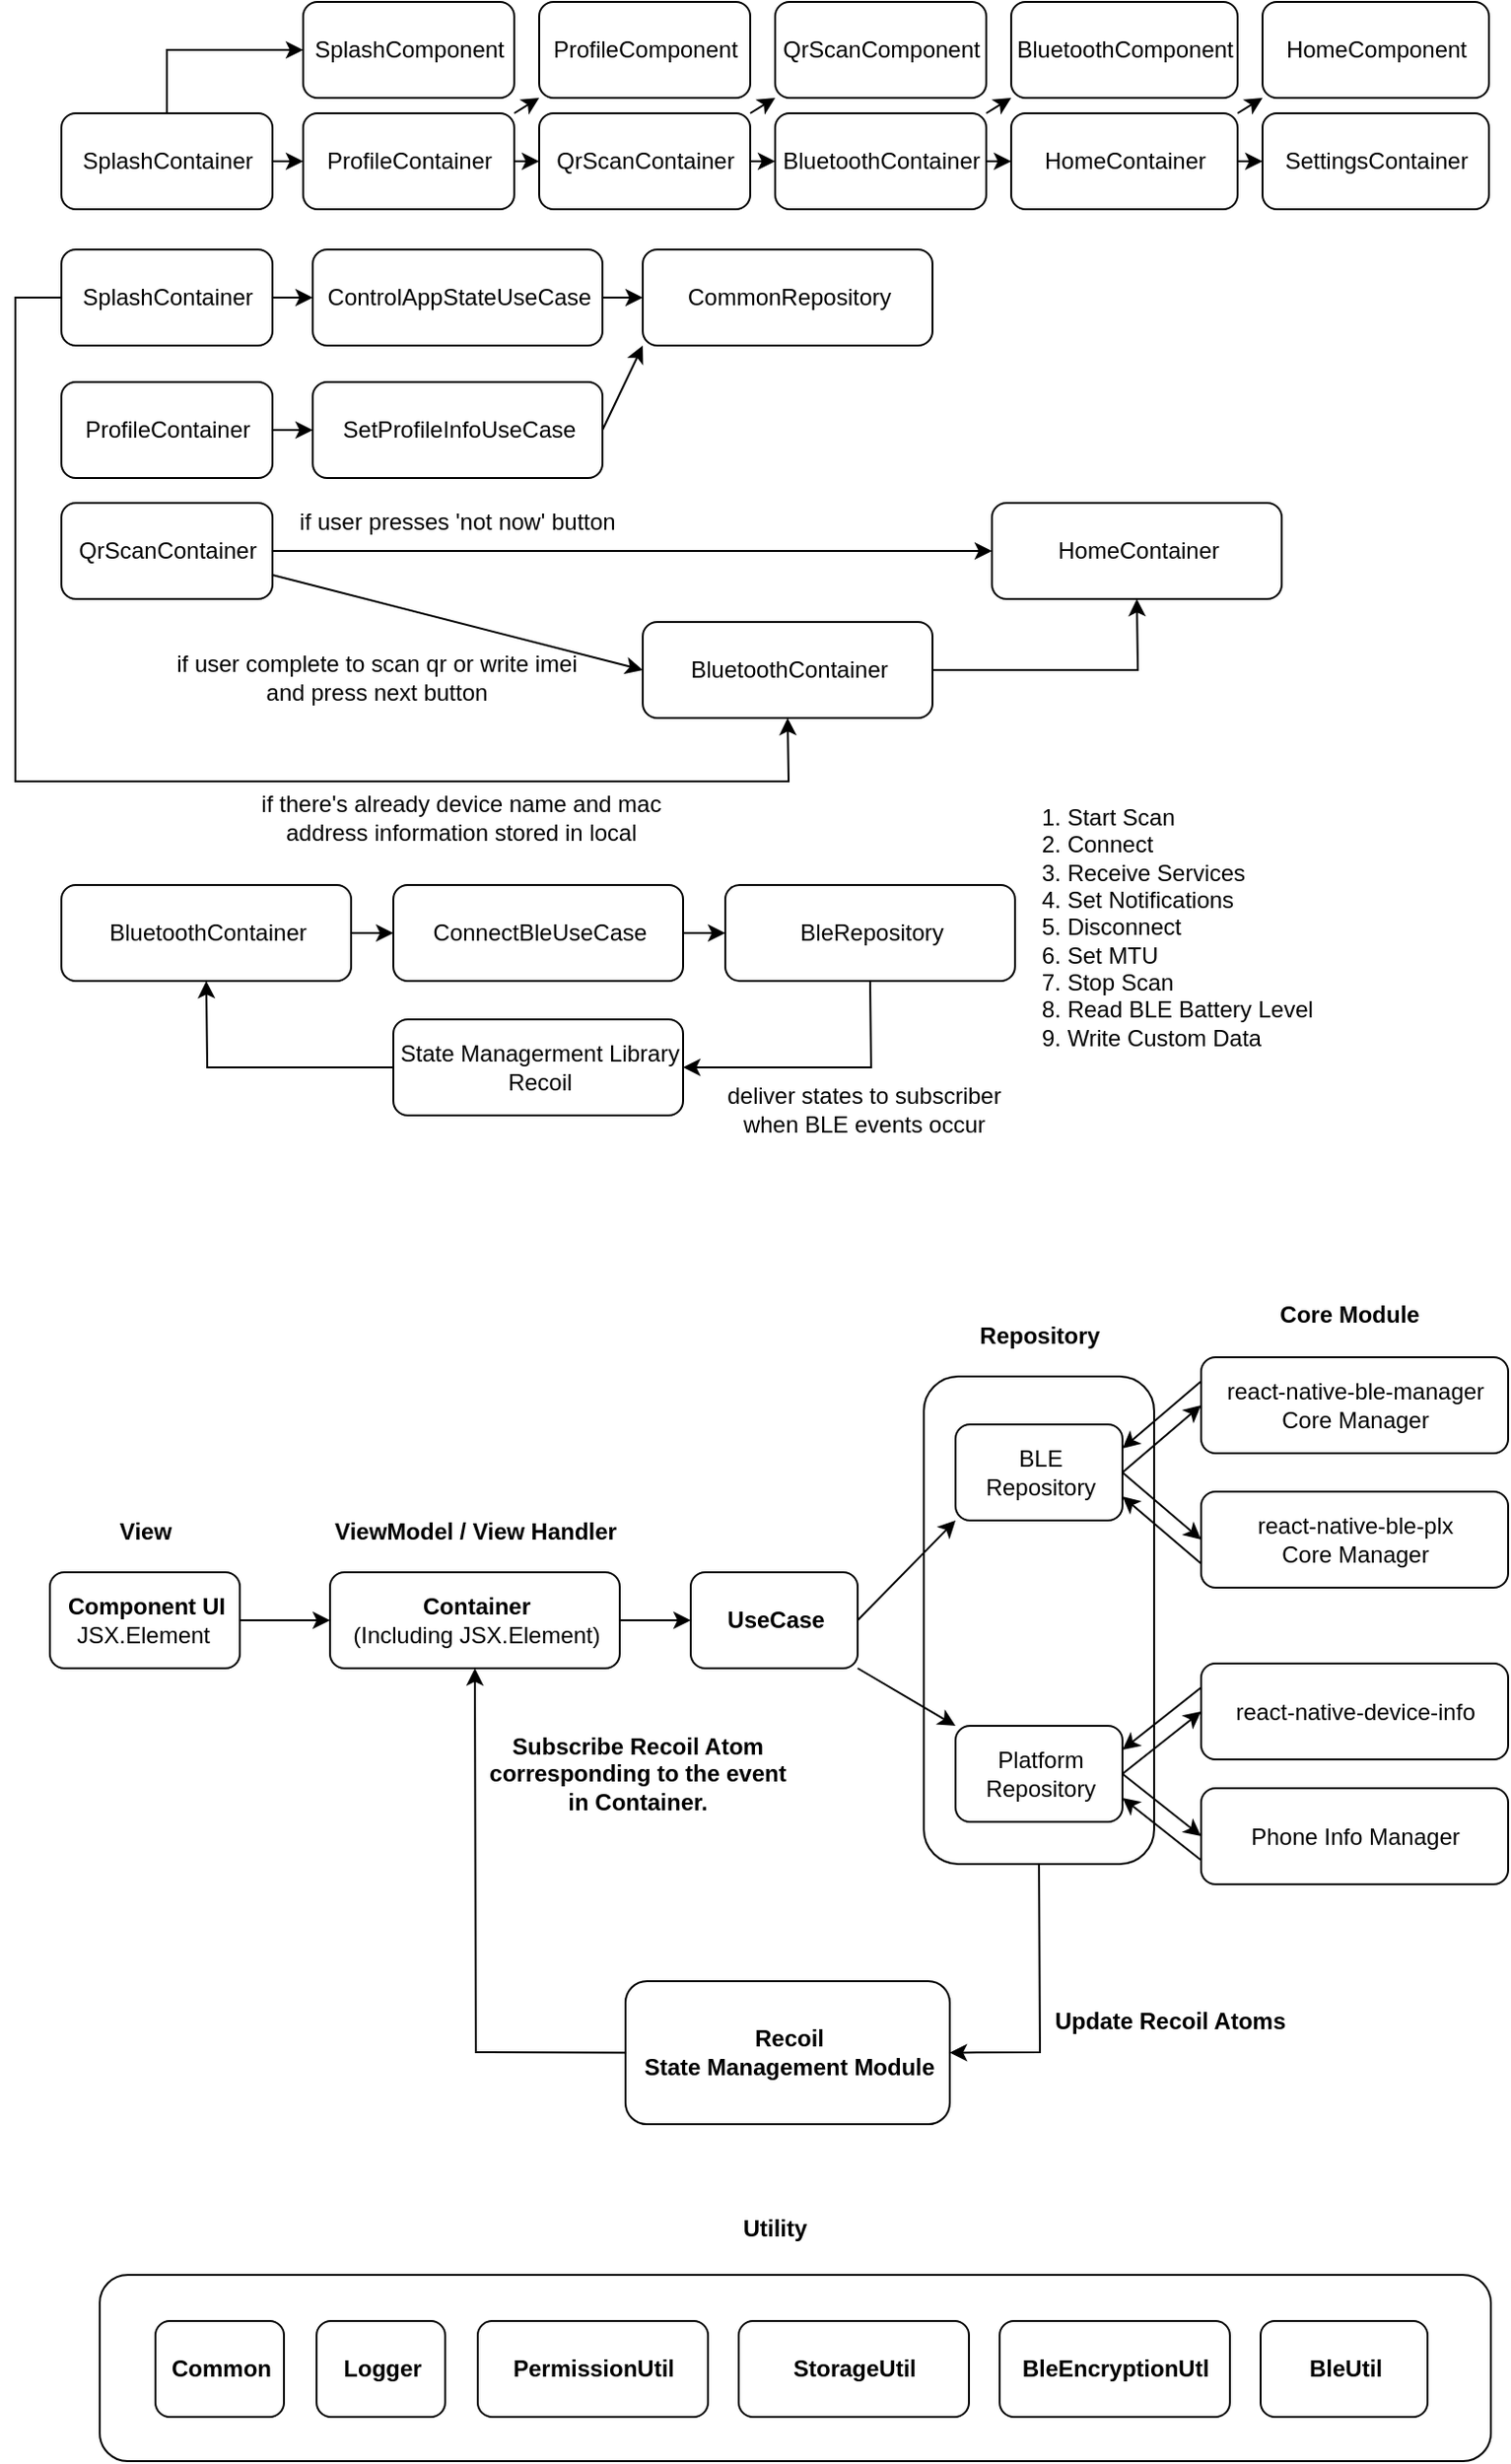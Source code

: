 <mxfile version="20.5.1" type="github">
  <diagram id="xHN224fqSu4WMB9eSKDm" name="Page-1">
    <mxGraphModel dx="1038" dy="547" grid="0" gridSize="10" guides="1" tooltips="1" connect="1" arrows="1" fold="1" page="1" pageScale="1" pageWidth="850" pageHeight="1100" math="0" shadow="0">
      <root>
        <mxCell id="0" />
        <mxCell id="1" parent="0" />
        <mxCell id="D5iL7Pey_7yUQLrEF-HH-39" value="" style="rounded=1;whiteSpace=wrap;html=1;" vertex="1" parent="1">
          <mxGeometry x="73" y="1436" width="725" height="97" as="geometry" />
        </mxCell>
        <mxCell id="D5iL7Pey_7yUQLrEF-HH-23" value="" style="rounded=1;whiteSpace=wrap;html=1;" vertex="1" parent="1">
          <mxGeometry x="502.5" y="968" width="120" height="254" as="geometry" />
        </mxCell>
        <mxCell id="KzZJqGqhWcECbExBE_ah-1" value="SplashContainer" style="html=1;rounded=1;" parent="1" vertex="1">
          <mxGeometry x="53" y="310" width="110" height="50" as="geometry" />
        </mxCell>
        <mxCell id="KzZJqGqhWcECbExBE_ah-2" value="SplashComponent" style="html=1;rounded=1;" parent="1" vertex="1">
          <mxGeometry x="179" y="252" width="110" height="50" as="geometry" />
        </mxCell>
        <mxCell id="KzZJqGqhWcECbExBE_ah-3" value="ProfileContainer" style="html=1;rounded=1;" parent="1" vertex="1">
          <mxGeometry x="179" y="310" width="110" height="50" as="geometry" />
        </mxCell>
        <mxCell id="KzZJqGqhWcECbExBE_ah-4" value="ProfileComponent" style="html=1;rounded=1;" parent="1" vertex="1">
          <mxGeometry x="302" y="252" width="110" height="50" as="geometry" />
        </mxCell>
        <mxCell id="KzZJqGqhWcECbExBE_ah-5" value="QrScanContainer" style="html=1;rounded=1;" parent="1" vertex="1">
          <mxGeometry x="302" y="310" width="110" height="50" as="geometry" />
        </mxCell>
        <mxCell id="KzZJqGqhWcECbExBE_ah-6" value="QrScanComponent" style="html=1;rounded=1;" parent="1" vertex="1">
          <mxGeometry x="425" y="252" width="110" height="50" as="geometry" />
        </mxCell>
        <mxCell id="KzZJqGqhWcECbExBE_ah-7" value="BluetoothContainer" style="html=1;rounded=1;" parent="1" vertex="1">
          <mxGeometry x="425" y="310" width="110" height="50" as="geometry" />
        </mxCell>
        <mxCell id="KzZJqGqhWcECbExBE_ah-8" value="BluetoothComponent" style="html=1;rounded=1;" parent="1" vertex="1">
          <mxGeometry x="548" y="252" width="118" height="50" as="geometry" />
        </mxCell>
        <mxCell id="KzZJqGqhWcECbExBE_ah-9" value="HomeContainer" style="html=1;rounded=1;" parent="1" vertex="1">
          <mxGeometry x="548" y="310" width="118" height="50" as="geometry" />
        </mxCell>
        <mxCell id="KzZJqGqhWcECbExBE_ah-10" value="HomeComponent" style="html=1;rounded=1;" parent="1" vertex="1">
          <mxGeometry x="679" y="252" width="118" height="50" as="geometry" />
        </mxCell>
        <mxCell id="KzZJqGqhWcECbExBE_ah-11" value="SettingsContainer" style="html=1;rounded=1;" parent="1" vertex="1">
          <mxGeometry x="679" y="310" width="118" height="50" as="geometry" />
        </mxCell>
        <mxCell id="KzZJqGqhWcECbExBE_ah-12" value="" style="endArrow=classic;html=1;rounded=0;exitX=1;exitY=0.5;exitDx=0;exitDy=0;entryX=0;entryY=0.5;entryDx=0;entryDy=0;" parent="1" source="KzZJqGqhWcECbExBE_ah-1" target="KzZJqGqhWcECbExBE_ah-3" edge="1">
          <mxGeometry width="50" height="50" relative="1" as="geometry">
            <mxPoint x="398" y="529" as="sourcePoint" />
            <mxPoint x="448" y="479" as="targetPoint" />
          </mxGeometry>
        </mxCell>
        <mxCell id="KzZJqGqhWcECbExBE_ah-13" value="" style="endArrow=classic;html=1;rounded=0;exitX=1;exitY=0.5;exitDx=0;exitDy=0;entryX=0;entryY=0.5;entryDx=0;entryDy=0;" parent="1" source="KzZJqGqhWcECbExBE_ah-3" target="KzZJqGqhWcECbExBE_ah-5" edge="1">
          <mxGeometry width="50" height="50" relative="1" as="geometry">
            <mxPoint x="398" y="529" as="sourcePoint" />
            <mxPoint x="448" y="479" as="targetPoint" />
          </mxGeometry>
        </mxCell>
        <mxCell id="KzZJqGqhWcECbExBE_ah-14" value="" style="endArrow=classic;html=1;rounded=0;exitX=0.5;exitY=0;exitDx=0;exitDy=0;entryX=0;entryY=0.5;entryDx=0;entryDy=0;" parent="1" source="KzZJqGqhWcECbExBE_ah-1" target="KzZJqGqhWcECbExBE_ah-2" edge="1">
          <mxGeometry width="50" height="50" relative="1" as="geometry">
            <mxPoint x="398" y="529" as="sourcePoint" />
            <mxPoint x="448" y="479" as="targetPoint" />
            <Array as="points">
              <mxPoint x="108" y="277" />
            </Array>
          </mxGeometry>
        </mxCell>
        <mxCell id="KzZJqGqhWcECbExBE_ah-15" value="" style="endArrow=classic;html=1;rounded=0;exitX=1;exitY=0;exitDx=0;exitDy=0;entryX=0;entryY=1;entryDx=0;entryDy=0;" parent="1" source="KzZJqGqhWcECbExBE_ah-3" target="KzZJqGqhWcECbExBE_ah-4" edge="1">
          <mxGeometry width="50" height="50" relative="1" as="geometry">
            <mxPoint x="398" y="529" as="sourcePoint" />
            <mxPoint x="448" y="479" as="targetPoint" />
          </mxGeometry>
        </mxCell>
        <mxCell id="KzZJqGqhWcECbExBE_ah-16" value="" style="endArrow=classic;html=1;rounded=0;exitX=1;exitY=0.5;exitDx=0;exitDy=0;entryX=0;entryY=0.5;entryDx=0;entryDy=0;" parent="1" source="KzZJqGqhWcECbExBE_ah-5" target="KzZJqGqhWcECbExBE_ah-7" edge="1">
          <mxGeometry width="50" height="50" relative="1" as="geometry">
            <mxPoint x="398" y="529" as="sourcePoint" />
            <mxPoint x="448" y="479" as="targetPoint" />
          </mxGeometry>
        </mxCell>
        <mxCell id="KzZJqGqhWcECbExBE_ah-17" value="" style="endArrow=classic;html=1;rounded=0;exitX=1;exitY=0;exitDx=0;exitDy=0;entryX=0;entryY=1;entryDx=0;entryDy=0;" parent="1" source="KzZJqGqhWcECbExBE_ah-5" target="KzZJqGqhWcECbExBE_ah-6" edge="1">
          <mxGeometry width="50" height="50" relative="1" as="geometry">
            <mxPoint x="398" y="529" as="sourcePoint" />
            <mxPoint x="448" y="479" as="targetPoint" />
          </mxGeometry>
        </mxCell>
        <mxCell id="KzZJqGqhWcECbExBE_ah-18" value="" style="endArrow=classic;html=1;rounded=0;exitX=1;exitY=0.5;exitDx=0;exitDy=0;entryX=0;entryY=0.5;entryDx=0;entryDy=0;" parent="1" source="KzZJqGqhWcECbExBE_ah-7" target="KzZJqGqhWcECbExBE_ah-9" edge="1">
          <mxGeometry width="50" height="50" relative="1" as="geometry">
            <mxPoint x="398" y="529" as="sourcePoint" />
            <mxPoint x="448" y="479" as="targetPoint" />
          </mxGeometry>
        </mxCell>
        <mxCell id="KzZJqGqhWcECbExBE_ah-19" value="" style="endArrow=classic;html=1;rounded=0;entryX=0;entryY=1;entryDx=0;entryDy=0;exitX=1;exitY=0;exitDx=0;exitDy=0;" parent="1" source="KzZJqGqhWcECbExBE_ah-7" target="KzZJqGqhWcECbExBE_ah-8" edge="1">
          <mxGeometry width="50" height="50" relative="1" as="geometry">
            <mxPoint x="398" y="529" as="sourcePoint" />
            <mxPoint x="448" y="479" as="targetPoint" />
          </mxGeometry>
        </mxCell>
        <mxCell id="KzZJqGqhWcECbExBE_ah-20" value="" style="endArrow=classic;html=1;rounded=0;entryX=0;entryY=0.5;entryDx=0;entryDy=0;exitX=1;exitY=0.5;exitDx=0;exitDy=0;" parent="1" source="KzZJqGqhWcECbExBE_ah-9" target="KzZJqGqhWcECbExBE_ah-11" edge="1">
          <mxGeometry width="50" height="50" relative="1" as="geometry">
            <mxPoint x="398" y="529" as="sourcePoint" />
            <mxPoint x="448" y="479" as="targetPoint" />
          </mxGeometry>
        </mxCell>
        <mxCell id="KzZJqGqhWcECbExBE_ah-21" value="" style="endArrow=classic;html=1;rounded=0;entryX=0;entryY=1;entryDx=0;entryDy=0;" parent="1" target="KzZJqGqhWcECbExBE_ah-10" edge="1">
          <mxGeometry width="50" height="50" relative="1" as="geometry">
            <mxPoint x="666" y="310" as="sourcePoint" />
            <mxPoint x="448" y="479" as="targetPoint" />
          </mxGeometry>
        </mxCell>
        <mxCell id="KzZJqGqhWcECbExBE_ah-22" value="SplashContainer" style="html=1;rounded=1;" parent="1" vertex="1">
          <mxGeometry x="53" y="381" width="110" height="50" as="geometry" />
        </mxCell>
        <mxCell id="KzZJqGqhWcECbExBE_ah-23" value="ControlAppStateUseCase" style="html=1;rounded=1;" parent="1" vertex="1">
          <mxGeometry x="184" y="381" width="151" height="50" as="geometry" />
        </mxCell>
        <mxCell id="KzZJqGqhWcECbExBE_ah-24" value="CommonRepository" style="html=1;rounded=1;" parent="1" vertex="1">
          <mxGeometry x="356" y="381" width="151" height="50" as="geometry" />
        </mxCell>
        <mxCell id="KzZJqGqhWcECbExBE_ah-25" value="" style="endArrow=classic;html=1;rounded=0;exitX=1;exitY=0.5;exitDx=0;exitDy=0;entryX=0;entryY=0.5;entryDx=0;entryDy=0;" parent="1" source="KzZJqGqhWcECbExBE_ah-22" target="KzZJqGqhWcECbExBE_ah-23" edge="1">
          <mxGeometry width="50" height="50" relative="1" as="geometry">
            <mxPoint x="398" y="411" as="sourcePoint" />
            <mxPoint x="448" y="361" as="targetPoint" />
          </mxGeometry>
        </mxCell>
        <mxCell id="KzZJqGqhWcECbExBE_ah-26" value="" style="endArrow=classic;html=1;rounded=0;exitX=1;exitY=0.5;exitDx=0;exitDy=0;entryX=0;entryY=0.5;entryDx=0;entryDy=0;" parent="1" source="KzZJqGqhWcECbExBE_ah-23" target="KzZJqGqhWcECbExBE_ah-24" edge="1">
          <mxGeometry width="50" height="50" relative="1" as="geometry">
            <mxPoint x="398" y="411" as="sourcePoint" />
            <mxPoint x="448" y="361" as="targetPoint" />
          </mxGeometry>
        </mxCell>
        <mxCell id="KzZJqGqhWcECbExBE_ah-27" value="ProfileContainer" style="html=1;rounded=1;" parent="1" vertex="1">
          <mxGeometry x="53" y="450" width="110" height="50" as="geometry" />
        </mxCell>
        <mxCell id="KzZJqGqhWcECbExBE_ah-28" value="SetProfileInfoUseCase" style="html=1;rounded=1;" parent="1" vertex="1">
          <mxGeometry x="184" y="450" width="151" height="50" as="geometry" />
        </mxCell>
        <mxCell id="KzZJqGqhWcECbExBE_ah-30" value="" style="endArrow=classic;html=1;rounded=0;exitX=1;exitY=0.5;exitDx=0;exitDy=0;entryX=0;entryY=0.5;entryDx=0;entryDy=0;" parent="1" source="KzZJqGqhWcECbExBE_ah-27" target="KzZJqGqhWcECbExBE_ah-28" edge="1">
          <mxGeometry width="50" height="50" relative="1" as="geometry">
            <mxPoint x="398" y="480" as="sourcePoint" />
            <mxPoint x="448" y="430" as="targetPoint" />
          </mxGeometry>
        </mxCell>
        <mxCell id="KzZJqGqhWcECbExBE_ah-31" value="" style="endArrow=classic;html=1;rounded=0;exitX=1;exitY=0.5;exitDx=0;exitDy=0;entryX=0;entryY=1;entryDx=0;entryDy=0;" parent="1" source="KzZJqGqhWcECbExBE_ah-28" target="KzZJqGqhWcECbExBE_ah-24" edge="1">
          <mxGeometry width="50" height="50" relative="1" as="geometry">
            <mxPoint x="398" y="480" as="sourcePoint" />
            <mxPoint x="356" y="475" as="targetPoint" />
          </mxGeometry>
        </mxCell>
        <mxCell id="KzZJqGqhWcECbExBE_ah-32" value="QrScanContainer" style="html=1;rounded=1;" parent="1" vertex="1">
          <mxGeometry x="53" y="513" width="110" height="50" as="geometry" />
        </mxCell>
        <mxCell id="KzZJqGqhWcECbExBE_ah-33" value="HomeContainer" style="html=1;rounded=1;" parent="1" vertex="1">
          <mxGeometry x="538" y="513" width="151" height="50" as="geometry" />
        </mxCell>
        <mxCell id="KzZJqGqhWcECbExBE_ah-34" value="BluetoothContainer" style="html=1;rounded=1;" parent="1" vertex="1">
          <mxGeometry x="356" y="575" width="151" height="50" as="geometry" />
        </mxCell>
        <mxCell id="KzZJqGqhWcECbExBE_ah-35" value="" style="endArrow=classic;html=1;rounded=0;exitX=1;exitY=0.5;exitDx=0;exitDy=0;entryX=0;entryY=0.5;entryDx=0;entryDy=0;" parent="1" source="KzZJqGqhWcECbExBE_ah-32" target="KzZJqGqhWcECbExBE_ah-33" edge="1">
          <mxGeometry width="50" height="50" relative="1" as="geometry">
            <mxPoint x="398" y="543" as="sourcePoint" />
            <mxPoint x="448" y="493" as="targetPoint" />
          </mxGeometry>
        </mxCell>
        <mxCell id="KzZJqGqhWcECbExBE_ah-37" value="" style="endArrow=classic;html=1;rounded=0;exitX=1;exitY=0.75;exitDx=0;exitDy=0;entryX=0;entryY=0.5;entryDx=0;entryDy=0;" parent="1" source="KzZJqGqhWcECbExBE_ah-32" target="KzZJqGqhWcECbExBE_ah-34" edge="1">
          <mxGeometry width="50" height="50" relative="1" as="geometry">
            <mxPoint x="166" y="606" as="sourcePoint" />
            <mxPoint x="359" y="606" as="targetPoint" />
          </mxGeometry>
        </mxCell>
        <mxCell id="KzZJqGqhWcECbExBE_ah-38" value="if user complete to scan qr or write imei and press next button" style="text;html=1;strokeColor=none;fillColor=none;align=center;verticalAlign=middle;whiteSpace=wrap;rounded=0;" parent="1" vertex="1">
          <mxGeometry x="106" y="589" width="223" height="30" as="geometry" />
        </mxCell>
        <mxCell id="KzZJqGqhWcECbExBE_ah-39" value="if user presses &#39;not now&#39; button" style="text;html=1;strokeColor=none;fillColor=none;align=center;verticalAlign=middle;whiteSpace=wrap;rounded=0;" parent="1" vertex="1">
          <mxGeometry x="148" y="508" width="223" height="30" as="geometry" />
        </mxCell>
        <mxCell id="KzZJqGqhWcECbExBE_ah-40" value="" style="endArrow=classic;html=1;rounded=0;exitX=0;exitY=0.5;exitDx=0;exitDy=0;entryX=0.5;entryY=1;entryDx=0;entryDy=0;" parent="1" source="KzZJqGqhWcECbExBE_ah-22" target="KzZJqGqhWcECbExBE_ah-34" edge="1">
          <mxGeometry width="50" height="50" relative="1" as="geometry">
            <mxPoint x="398" y="494" as="sourcePoint" />
            <mxPoint x="448" y="444" as="targetPoint" />
            <Array as="points">
              <mxPoint x="29" y="406" />
              <mxPoint x="29" y="658" />
              <mxPoint x="432" y="658" />
            </Array>
          </mxGeometry>
        </mxCell>
        <mxCell id="KzZJqGqhWcECbExBE_ah-41" value="if there&#39;s already device name and mac address information stored in local" style="text;html=1;strokeColor=none;fillColor=none;align=center;verticalAlign=middle;whiteSpace=wrap;rounded=0;" parent="1" vertex="1">
          <mxGeometry x="150" y="662" width="223" height="30" as="geometry" />
        </mxCell>
        <mxCell id="KzZJqGqhWcECbExBE_ah-42" value="" style="endArrow=classic;html=1;rounded=0;exitX=1;exitY=0.5;exitDx=0;exitDy=0;entryX=0.5;entryY=1;entryDx=0;entryDy=0;" parent="1" source="KzZJqGqhWcECbExBE_ah-34" target="KzZJqGqhWcECbExBE_ah-33" edge="1">
          <mxGeometry width="50" height="50" relative="1" as="geometry">
            <mxPoint x="398" y="494" as="sourcePoint" />
            <mxPoint x="448" y="444" as="targetPoint" />
            <Array as="points">
              <mxPoint x="614" y="600" />
            </Array>
          </mxGeometry>
        </mxCell>
        <mxCell id="KzZJqGqhWcECbExBE_ah-43" value="BluetoothContainer" style="html=1;rounded=1;" parent="1" vertex="1">
          <mxGeometry x="53" y="712" width="151" height="50" as="geometry" />
        </mxCell>
        <mxCell id="KzZJqGqhWcECbExBE_ah-44" value="ConnectBleUseCase" style="html=1;rounded=1;" parent="1" vertex="1">
          <mxGeometry x="226" y="712" width="151" height="50" as="geometry" />
        </mxCell>
        <mxCell id="KzZJqGqhWcECbExBE_ah-45" value="BleRepository" style="html=1;rounded=1;" parent="1" vertex="1">
          <mxGeometry x="399" y="712" width="151" height="50" as="geometry" />
        </mxCell>
        <mxCell id="KzZJqGqhWcECbExBE_ah-46" value="State Managerment Library&lt;br&gt;Recoil" style="html=1;rounded=1;" parent="1" vertex="1">
          <mxGeometry x="226" y="782" width="151" height="50" as="geometry" />
        </mxCell>
        <mxCell id="KzZJqGqhWcECbExBE_ah-47" value="" style="endArrow=classic;html=1;rounded=0;exitX=1;exitY=0.5;exitDx=0;exitDy=0;entryX=0;entryY=0.5;entryDx=0;entryDy=0;" parent="1" source="KzZJqGqhWcECbExBE_ah-43" target="KzZJqGqhWcECbExBE_ah-44" edge="1">
          <mxGeometry width="50" height="50" relative="1" as="geometry">
            <mxPoint x="398" y="660" as="sourcePoint" />
            <mxPoint x="448" y="610" as="targetPoint" />
          </mxGeometry>
        </mxCell>
        <mxCell id="KzZJqGqhWcECbExBE_ah-48" value="" style="endArrow=classic;html=1;rounded=0;exitX=1;exitY=0.5;exitDx=0;exitDy=0;entryX=0;entryY=0.5;entryDx=0;entryDy=0;" parent="1" source="KzZJqGqhWcECbExBE_ah-44" target="KzZJqGqhWcECbExBE_ah-45" edge="1">
          <mxGeometry width="50" height="50" relative="1" as="geometry">
            <mxPoint x="398" y="660" as="sourcePoint" />
            <mxPoint x="448" y="610" as="targetPoint" />
          </mxGeometry>
        </mxCell>
        <mxCell id="KzZJqGqhWcECbExBE_ah-49" value="" style="endArrow=classic;html=1;rounded=0;exitX=0.5;exitY=1;exitDx=0;exitDy=0;entryX=1;entryY=0.5;entryDx=0;entryDy=0;" parent="1" source="KzZJqGqhWcECbExBE_ah-45" target="KzZJqGqhWcECbExBE_ah-46" edge="1">
          <mxGeometry width="50" height="50" relative="1" as="geometry">
            <mxPoint x="398" y="660" as="sourcePoint" />
            <mxPoint x="448" y="610" as="targetPoint" />
            <Array as="points">
              <mxPoint x="475" y="807" />
            </Array>
          </mxGeometry>
        </mxCell>
        <mxCell id="KzZJqGqhWcECbExBE_ah-50" value="" style="endArrow=classic;html=1;rounded=0;exitX=0;exitY=0.5;exitDx=0;exitDy=0;entryX=0.5;entryY=1;entryDx=0;entryDy=0;" parent="1" source="KzZJqGqhWcECbExBE_ah-46" target="KzZJqGqhWcECbExBE_ah-43" edge="1">
          <mxGeometry width="50" height="50" relative="1" as="geometry">
            <mxPoint x="398" y="660" as="sourcePoint" />
            <mxPoint x="448" y="610" as="targetPoint" />
            <Array as="points">
              <mxPoint x="129" y="807" />
            </Array>
          </mxGeometry>
        </mxCell>
        <mxCell id="KzZJqGqhWcECbExBE_ah-51" value="deliver states to subscriber &lt;br&gt;when BLE events occur" style="text;html=1;strokeColor=none;fillColor=none;align=center;verticalAlign=middle;whiteSpace=wrap;rounded=0;" parent="1" vertex="1">
          <mxGeometry x="393" y="814" width="157" height="30" as="geometry" />
        </mxCell>
        <mxCell id="KzZJqGqhWcECbExBE_ah-52" value="1. Start Scan&lt;br&gt;2. Connect&lt;br&gt;3. Receive Services&lt;br&gt;4. Set Notifications&lt;br&gt;5. Disconnect&lt;br&gt;6. Set MTU&lt;br&gt;7. Stop Scan&lt;br&gt;8. Read BLE Battery Level&lt;br&gt;&lt;div style=&quot;&quot;&gt;&lt;span style=&quot;background-color: initial;&quot;&gt;9. Write Custom Data&lt;/span&gt;&lt;/div&gt;" style="text;html=1;strokeColor=none;fillColor=none;align=left;verticalAlign=middle;whiteSpace=wrap;rounded=0;" parent="1" vertex="1">
          <mxGeometry x="562" y="662" width="157" height="143" as="geometry" />
        </mxCell>
        <mxCell id="D5iL7Pey_7yUQLrEF-HH-1" value="&lt;b&gt;Component UI&lt;/b&gt;&lt;br&gt;JSX.Element&amp;nbsp;" style="html=1;rounded=1;" vertex="1" parent="1">
          <mxGeometry x="47" y="1070" width="99" height="50" as="geometry" />
        </mxCell>
        <mxCell id="D5iL7Pey_7yUQLrEF-HH-2" value="&lt;b&gt;Container&lt;/b&gt;&lt;br&gt;(Including JSX.Element)" style="html=1;rounded=1;" vertex="1" parent="1">
          <mxGeometry x="193" y="1070" width="151" height="50" as="geometry" />
        </mxCell>
        <mxCell id="D5iL7Pey_7yUQLrEF-HH-3" value="&lt;b&gt;UseCase&lt;/b&gt;" style="html=1;rounded=1;" vertex="1" parent="1">
          <mxGeometry x="381" y="1070" width="87" height="50" as="geometry" />
        </mxCell>
        <mxCell id="D5iL7Pey_7yUQLrEF-HH-4" value="&lt;b&gt;Recoil&lt;br&gt;State Management Module&lt;/b&gt;" style="html=1;rounded=1;" vertex="1" parent="1">
          <mxGeometry x="347" y="1283" width="169" height="74.5" as="geometry" />
        </mxCell>
        <mxCell id="D5iL7Pey_7yUQLrEF-HH-5" value="Platform&lt;br&gt;Repository" style="html=1;rounded=1;" vertex="1" parent="1">
          <mxGeometry x="519" y="1150" width="87" height="50" as="geometry" />
        </mxCell>
        <mxCell id="D5iL7Pey_7yUQLrEF-HH-6" value="BLE&lt;br&gt;Repository" style="html=1;rounded=1;" vertex="1" parent="1">
          <mxGeometry x="519" y="993" width="87" height="50" as="geometry" />
        </mxCell>
        <mxCell id="D5iL7Pey_7yUQLrEF-HH-7" value="react-native-ble-manager&lt;br&gt;Core Manager" style="html=1;rounded=1;" vertex="1" parent="1">
          <mxGeometry x="647" y="958" width="160" height="50" as="geometry" />
        </mxCell>
        <mxCell id="D5iL7Pey_7yUQLrEF-HH-8" value="react-native-ble-plx&lt;br&gt;Core Manager" style="html=1;rounded=1;" vertex="1" parent="1">
          <mxGeometry x="647" y="1028" width="160" height="50" as="geometry" />
        </mxCell>
        <mxCell id="D5iL7Pey_7yUQLrEF-HH-9" value="react-native-device-info" style="html=1;rounded=1;" vertex="1" parent="1">
          <mxGeometry x="647" y="1117.5" width="160" height="50" as="geometry" />
        </mxCell>
        <mxCell id="D5iL7Pey_7yUQLrEF-HH-10" value="Phone Info Manager" style="html=1;rounded=1;" vertex="1" parent="1">
          <mxGeometry x="647" y="1182.5" width="160" height="50" as="geometry" />
        </mxCell>
        <mxCell id="D5iL7Pey_7yUQLrEF-HH-11" value="" style="endArrow=classic;html=1;rounded=0;exitX=1;exitY=0.5;exitDx=0;exitDy=0;entryX=0;entryY=0.5;entryDx=0;entryDy=0;" edge="1" parent="1" source="D5iL7Pey_7yUQLrEF-HH-1" target="D5iL7Pey_7yUQLrEF-HH-2">
          <mxGeometry width="50" height="50" relative="1" as="geometry">
            <mxPoint x="392" y="1191" as="sourcePoint" />
            <mxPoint x="442" y="1141" as="targetPoint" />
          </mxGeometry>
        </mxCell>
        <mxCell id="D5iL7Pey_7yUQLrEF-HH-12" value="" style="endArrow=classic;html=1;rounded=0;exitX=1;exitY=0.5;exitDx=0;exitDy=0;entryX=0;entryY=0.5;entryDx=0;entryDy=0;" edge="1" parent="1" source="D5iL7Pey_7yUQLrEF-HH-2" target="D5iL7Pey_7yUQLrEF-HH-3">
          <mxGeometry width="50" height="50" relative="1" as="geometry">
            <mxPoint x="392" y="1191" as="sourcePoint" />
            <mxPoint x="442" y="1141" as="targetPoint" />
          </mxGeometry>
        </mxCell>
        <mxCell id="D5iL7Pey_7yUQLrEF-HH-13" value="" style="endArrow=classic;html=1;rounded=0;exitX=1;exitY=0.5;exitDx=0;exitDy=0;entryX=0;entryY=1;entryDx=0;entryDy=0;" edge="1" parent="1" source="D5iL7Pey_7yUQLrEF-HH-3" target="D5iL7Pey_7yUQLrEF-HH-6">
          <mxGeometry width="50" height="50" relative="1" as="geometry">
            <mxPoint x="392" y="1191" as="sourcePoint" />
            <mxPoint x="442" y="1141" as="targetPoint" />
          </mxGeometry>
        </mxCell>
        <mxCell id="D5iL7Pey_7yUQLrEF-HH-14" value="" style="endArrow=classic;html=1;rounded=0;entryX=0;entryY=0;entryDx=0;entryDy=0;exitX=1;exitY=1;exitDx=0;exitDy=0;" edge="1" parent="1" source="D5iL7Pey_7yUQLrEF-HH-3" target="D5iL7Pey_7yUQLrEF-HH-5">
          <mxGeometry width="50" height="50" relative="1" as="geometry">
            <mxPoint x="392" y="1191" as="sourcePoint" />
            <mxPoint x="442" y="1141" as="targetPoint" />
          </mxGeometry>
        </mxCell>
        <mxCell id="D5iL7Pey_7yUQLrEF-HH-15" value="" style="endArrow=classic;html=1;rounded=0;entryX=0;entryY=0.5;entryDx=0;entryDy=0;exitX=1;exitY=0.5;exitDx=0;exitDy=0;" edge="1" parent="1" source="D5iL7Pey_7yUQLrEF-HH-6" target="D5iL7Pey_7yUQLrEF-HH-7">
          <mxGeometry width="50" height="50" relative="1" as="geometry">
            <mxPoint x="392" y="1191" as="sourcePoint" />
            <mxPoint x="442" y="1141" as="targetPoint" />
          </mxGeometry>
        </mxCell>
        <mxCell id="D5iL7Pey_7yUQLrEF-HH-16" value="" style="endArrow=classic;html=1;rounded=0;entryX=0;entryY=0.5;entryDx=0;entryDy=0;exitX=1;exitY=0.5;exitDx=0;exitDy=0;" edge="1" parent="1" source="D5iL7Pey_7yUQLrEF-HH-6" target="D5iL7Pey_7yUQLrEF-HH-8">
          <mxGeometry width="50" height="50" relative="1" as="geometry">
            <mxPoint x="392" y="1191" as="sourcePoint" />
            <mxPoint x="442" y="1141" as="targetPoint" />
          </mxGeometry>
        </mxCell>
        <mxCell id="D5iL7Pey_7yUQLrEF-HH-17" value="" style="endArrow=classic;html=1;rounded=0;entryX=0;entryY=0.5;entryDx=0;entryDy=0;exitX=1;exitY=0.5;exitDx=0;exitDy=0;" edge="1" parent="1" source="D5iL7Pey_7yUQLrEF-HH-5" target="D5iL7Pey_7yUQLrEF-HH-9">
          <mxGeometry width="50" height="50" relative="1" as="geometry">
            <mxPoint x="392" y="1191" as="sourcePoint" />
            <mxPoint x="442" y="1141" as="targetPoint" />
          </mxGeometry>
        </mxCell>
        <mxCell id="D5iL7Pey_7yUQLrEF-HH-18" value="" style="endArrow=classic;html=1;rounded=0;entryX=0;entryY=0.5;entryDx=0;entryDy=0;exitX=1;exitY=0.5;exitDx=0;exitDy=0;" edge="1" parent="1" source="D5iL7Pey_7yUQLrEF-HH-5" target="D5iL7Pey_7yUQLrEF-HH-10">
          <mxGeometry width="50" height="50" relative="1" as="geometry">
            <mxPoint x="392" y="1191" as="sourcePoint" />
            <mxPoint x="442" y="1141" as="targetPoint" />
          </mxGeometry>
        </mxCell>
        <mxCell id="D5iL7Pey_7yUQLrEF-HH-19" value="" style="endArrow=classic;html=1;rounded=0;entryX=1;entryY=0.25;entryDx=0;entryDy=0;exitX=0;exitY=0.25;exitDx=0;exitDy=0;" edge="1" parent="1" source="D5iL7Pey_7yUQLrEF-HH-7" target="D5iL7Pey_7yUQLrEF-HH-6">
          <mxGeometry width="50" height="50" relative="1" as="geometry">
            <mxPoint x="392" y="1191" as="sourcePoint" />
            <mxPoint x="442" y="1141" as="targetPoint" />
          </mxGeometry>
        </mxCell>
        <mxCell id="D5iL7Pey_7yUQLrEF-HH-20" value="" style="endArrow=classic;html=1;rounded=0;entryX=1;entryY=0.75;entryDx=0;entryDy=0;exitX=0;exitY=0.75;exitDx=0;exitDy=0;" edge="1" parent="1" source="D5iL7Pey_7yUQLrEF-HH-8" target="D5iL7Pey_7yUQLrEF-HH-6">
          <mxGeometry width="50" height="50" relative="1" as="geometry">
            <mxPoint x="392" y="1191" as="sourcePoint" />
            <mxPoint x="442" y="1141" as="targetPoint" />
          </mxGeometry>
        </mxCell>
        <mxCell id="D5iL7Pey_7yUQLrEF-HH-21" value="" style="endArrow=classic;html=1;rounded=0;entryX=1;entryY=0.25;entryDx=0;entryDy=0;exitX=0;exitY=0.25;exitDx=0;exitDy=0;" edge="1" parent="1" source="D5iL7Pey_7yUQLrEF-HH-9" target="D5iL7Pey_7yUQLrEF-HH-5">
          <mxGeometry width="50" height="50" relative="1" as="geometry">
            <mxPoint x="392" y="1191" as="sourcePoint" />
            <mxPoint x="442" y="1141" as="targetPoint" />
          </mxGeometry>
        </mxCell>
        <mxCell id="D5iL7Pey_7yUQLrEF-HH-22" value="" style="endArrow=classic;html=1;rounded=0;entryX=1;entryY=0.75;entryDx=0;entryDy=0;exitX=0;exitY=0.75;exitDx=0;exitDy=0;" edge="1" parent="1" source="D5iL7Pey_7yUQLrEF-HH-10" target="D5iL7Pey_7yUQLrEF-HH-5">
          <mxGeometry width="50" height="50" relative="1" as="geometry">
            <mxPoint x="392" y="1191" as="sourcePoint" />
            <mxPoint x="442" y="1141" as="targetPoint" />
          </mxGeometry>
        </mxCell>
        <mxCell id="D5iL7Pey_7yUQLrEF-HH-24" value="&lt;b&gt;Repository&lt;/b&gt;" style="text;html=1;strokeColor=none;fillColor=none;align=center;verticalAlign=middle;whiteSpace=wrap;rounded=0;" vertex="1" parent="1">
          <mxGeometry x="532.5" y="932" width="60" height="30" as="geometry" />
        </mxCell>
        <mxCell id="D5iL7Pey_7yUQLrEF-HH-25" value="&lt;b&gt;Core Module&lt;/b&gt;" style="text;html=1;strokeColor=none;fillColor=none;align=center;verticalAlign=middle;whiteSpace=wrap;rounded=0;" vertex="1" parent="1">
          <mxGeometry x="684" y="921" width="81" height="30" as="geometry" />
        </mxCell>
        <mxCell id="D5iL7Pey_7yUQLrEF-HH-26" value="&lt;b&gt;View&lt;/b&gt;" style="text;html=1;strokeColor=none;fillColor=none;align=center;verticalAlign=middle;whiteSpace=wrap;rounded=0;" vertex="1" parent="1">
          <mxGeometry x="66.5" y="1034" width="60" height="30" as="geometry" />
        </mxCell>
        <mxCell id="D5iL7Pey_7yUQLrEF-HH-27" value="&lt;b&gt;ViewModel / View Handler&lt;/b&gt;" style="text;html=1;strokeColor=none;fillColor=none;align=center;verticalAlign=middle;whiteSpace=wrap;rounded=0;" vertex="1" parent="1">
          <mxGeometry x="187.5" y="1034" width="162" height="30" as="geometry" />
        </mxCell>
        <mxCell id="D5iL7Pey_7yUQLrEF-HH-28" value="" style="endArrow=classic;html=1;rounded=0;entryX=1;entryY=0.5;entryDx=0;entryDy=0;exitX=0.5;exitY=1;exitDx=0;exitDy=0;" edge="1" parent="1" source="D5iL7Pey_7yUQLrEF-HH-23" target="D5iL7Pey_7yUQLrEF-HH-4">
          <mxGeometry width="50" height="50" relative="1" as="geometry">
            <mxPoint x="398" y="1263" as="sourcePoint" />
            <mxPoint x="448" y="1213" as="targetPoint" />
            <Array as="points">
              <mxPoint x="563" y="1320" />
            </Array>
          </mxGeometry>
        </mxCell>
        <mxCell id="D5iL7Pey_7yUQLrEF-HH-29" value="&lt;b&gt;Update Recoil Atoms&lt;/b&gt;" style="text;html=1;strokeColor=none;fillColor=none;align=center;verticalAlign=middle;whiteSpace=wrap;rounded=0;" vertex="1" parent="1">
          <mxGeometry x="567" y="1289" width="128" height="30" as="geometry" />
        </mxCell>
        <mxCell id="D5iL7Pey_7yUQLrEF-HH-30" value="" style="endArrow=classic;html=1;rounded=0;entryX=0.5;entryY=1;entryDx=0;entryDy=0;exitX=0;exitY=0.5;exitDx=0;exitDy=0;" edge="1" parent="1" source="D5iL7Pey_7yUQLrEF-HH-4" target="D5iL7Pey_7yUQLrEF-HH-2">
          <mxGeometry width="50" height="50" relative="1" as="geometry">
            <mxPoint x="398" y="1248" as="sourcePoint" />
            <mxPoint x="448" y="1198" as="targetPoint" />
            <Array as="points">
              <mxPoint x="269" y="1320" />
            </Array>
          </mxGeometry>
        </mxCell>
        <mxCell id="D5iL7Pey_7yUQLrEF-HH-31" value="&lt;b&gt;Subscribe Recoil Atom corresponding to the event in Container.&lt;/b&gt;" style="text;html=1;strokeColor=none;fillColor=none;align=center;verticalAlign=middle;whiteSpace=wrap;rounded=0;" vertex="1" parent="1">
          <mxGeometry x="270" y="1160" width="166.5" height="30" as="geometry" />
        </mxCell>
        <mxCell id="D5iL7Pey_7yUQLrEF-HH-32" value="&lt;b&gt;BleUtil&lt;/b&gt;" style="html=1;rounded=1;" vertex="1" parent="1">
          <mxGeometry x="678" y="1460" width="87" height="50" as="geometry" />
        </mxCell>
        <mxCell id="D5iL7Pey_7yUQLrEF-HH-33" value="&lt;b&gt;BleEncryptionUtl&lt;/b&gt;" style="html=1;rounded=1;" vertex="1" parent="1">
          <mxGeometry x="542" y="1460" width="120" height="50" as="geometry" />
        </mxCell>
        <mxCell id="D5iL7Pey_7yUQLrEF-HH-34" value="&lt;b&gt;StorageUtil&lt;/b&gt;" style="html=1;rounded=1;" vertex="1" parent="1">
          <mxGeometry x="406" y="1460" width="120" height="50" as="geometry" />
        </mxCell>
        <mxCell id="D5iL7Pey_7yUQLrEF-HH-35" value="&lt;b&gt;PermissionUtil&lt;/b&gt;&lt;span style=&quot;color: rgba(0, 0, 0, 0); font-family: monospace; font-size: 0px; text-align: start;&quot;&gt;%3CmxGraphModel%3E%3Croot%3E%3CmxCell%20id%3D%220%22%2F%3E%3CmxCell%20id%3D%221%22%20parent%3D%220%22%2F%3E%3CmxCell%20id%3D%222%22%20value%3D%22%26lt%3Bb%26gt%3BStorageUtil%26lt%3B%2Fb%26gt%3B%22%20style%3D%22html%3D1%3Brounded%3D1%3B%22%20vertex%3D%221%22%20parent%3D%221%22%3E%3CmxGeometry%20x%3D%22447%22%20y%3D%221413%22%20width%3D%22120%22%20height%3D%2250%22%20as%3D%22geometry%22%2F%3E%3C%2FmxCell%3E%3C%2Froot%3E%3C%2FmxGraphModel%3E&lt;/span&gt;" style="html=1;rounded=1;" vertex="1" parent="1">
          <mxGeometry x="270" y="1460" width="120" height="50" as="geometry" />
        </mxCell>
        <mxCell id="D5iL7Pey_7yUQLrEF-HH-36" value="&lt;b&gt;Logger&lt;/b&gt;" style="html=1;rounded=1;" vertex="1" parent="1">
          <mxGeometry x="186" y="1460" width="67" height="50" as="geometry" />
        </mxCell>
        <mxCell id="D5iL7Pey_7yUQLrEF-HH-37" value="&lt;b&gt;Common&lt;/b&gt;" style="html=1;rounded=1;" vertex="1" parent="1">
          <mxGeometry x="102" y="1460" width="67" height="50" as="geometry" />
        </mxCell>
        <mxCell id="D5iL7Pey_7yUQLrEF-HH-38" value="&lt;b&gt;Utility&lt;/b&gt;" style="text;html=1;strokeColor=none;fillColor=none;align=center;verticalAlign=middle;whiteSpace=wrap;rounded=0;" vertex="1" parent="1">
          <mxGeometry x="361" y="1397" width="128" height="30" as="geometry" />
        </mxCell>
      </root>
    </mxGraphModel>
  </diagram>
</mxfile>
